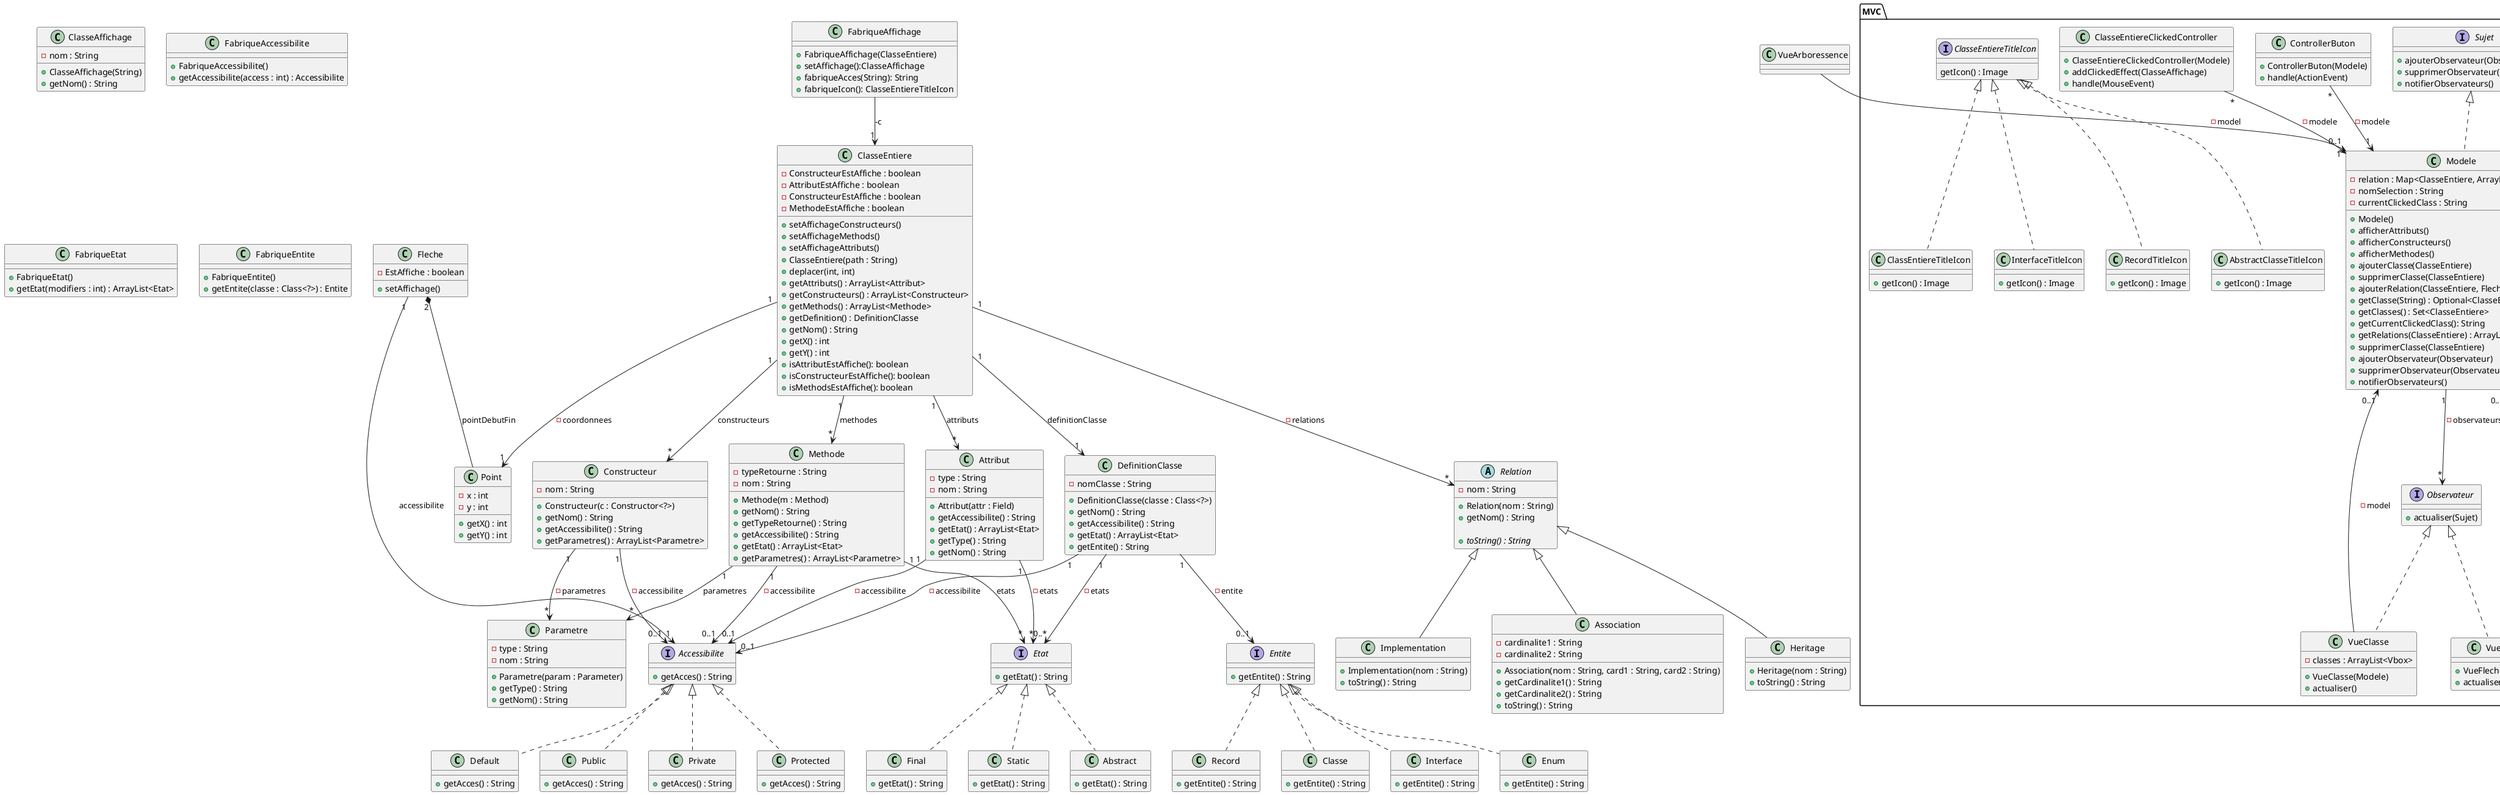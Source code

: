 @startuml
'https://plantuml.com/class-diagram

'Modele'
package "MVC"{

    interface Sujet{
        +ajouterObservateur(Observateur)
        +supprimerObservateur(Observateur)
        +notifierObservateurs()
    }

    class Modele implements Sujet{
        - relation : Map<ClasseEntiere, ArrayList<Fleche>>
        - nomSelection : String
        - currentClickedClass : String
        + Modele()
        + afficherAttributs()
        + afficherConstructeurs()
        + afficherMethodes()
        + ajouterClasse(ClasseEntiere)
        + supprimerClasse(ClasseEntiere)
        + ajouterRelation(ClasseEntiere, Fleche)
        + getClasse(String) : Optional<ClasseEntiere>
        + getClasses() : Set<ClasseEntiere>
        + getCurrentClickedClass(): String
        + getRelations(ClasseEntiere) : ArrayList<Fleche>
        + supprimerClasse(ClasseEntiere)
        + ajouterObservateur(Observateur)
        + supprimerObservateur(Observateur)
        + notifierObservateurs()
    }

    'Observateurs'

    interface Observateur{
        +actualiser(Sujet)
    }

    class VueClasse implements Observateur{
        - classes : ArrayList<Vbox>
        +VueClasse(Modele)
        +actualiser()
    }

    class VueFleche implements Observateur{
        +VueFleche(Modele)
        +actualiser()
    }


    'Controlleurs'

    class ControllerButon{
        +ControllerButon(Modele)
        +handle(ActionEvent)
    }

    class ClasseEntiereClickedController{
        + ClasseEntiereClickedController(Modele)
        + addClickedEffect(ClasseAffichage)
        +handle(MouseEvent)
    }

    interface ClasseEntiereTitleIcon{
        getIcon() : Image
    }

    class AbstractClasseTitleIcon implements ClasseEntiereTitleIcon{
        +getIcon() : Image
    }

    class ClassEntiereTitleIcon implements ClasseEntiereTitleIcon{
        +getIcon() : Image
    }

    class InterfaceTitleIcon implements ClasseEntiereTitleIcon{
        +getIcon() : Image
    }

    class RecordTitleIcon implements ClasseEntiereTitleIcon{
        +getIcon() : Image
    }

}
'Classes'
class ClasseAffichage{
    -nom : String
    +ClasseAffichage(String)
    +getNom() : String
}


class ClasseEntiere{
    -ConstructeurEstAffiche : boolean
    -AttributEstAffiche : boolean
    -ConstructeurEstAffiche : boolean
    -MethodeEstAffiche : boolean
    +setAffichageConstructeurs()
    +setAffichageMethods()
    +setAffichageAttributs()
    +ClasseEntiere(path : String)
    +deplacer(int, int)
    +getAttributs() : ArrayList<Attribut>
    +getConstructeurs() : ArrayList<Constructeur>
    +getMethods() : ArrayList<Methode>
    +getDefinition() : DefinitionClasse
    +getNom() : String
    +getX() : int
    +getY() : int
    +isAttributEstAffiche(): boolean
    +isConstructeurEstAffiche(): boolean
    +isMethodsEstAffiche(): boolean
}

'class FabriqueAffichageClasse{
'    +FabriqueAffichageClasse(ClasseEntiere)
'    +getDefinitionAffichage(): HBox
'    +getAttributsAffichage(): HBox
'    +getConstructeurAffichage(): HBox
'    +getMethodesAffichage(): HBox
'}

interface Entite{
    +getEntite() : String
}

class Classe implements Entite{
    +getEntite() : String
}

class Interface implements Entite{
    +getEntite() : String
}

class Enum implements Entite{
    +getEntite() : String
}

class Record implements Entite{
    +getEntite() : String
}



interface Accessibilite{
    +getAcces() : String
}

class Public implements Accessibilite{
    +getAcces() : String
}

class Private implements Accessibilite{
    +getAcces() : String
}

class Protected implements Accessibilite{
    +getAcces() : String
}

class Default implements Accessibilite{
    +getAcces() : String
}

interface Etat{
    +getEtat() : String
}

class Abstract implements Etat{
    +getEtat() : String
}

class Final implements Etat{
    +getEtat() : String
}

class Static implements Etat{
    +getEtat() : String
}

class DefinitionClasse{
    -nomClasse : String

    +DefinitionClasse(classe : Class<?>)
    +getNom() : String
    +getAccessibilite() : String
    +getEtat() : ArrayList<Etat>
    +getEntite() : String
}

class Attribut{
    -type : String
    -nom : String
    +Attribut(attr : Field)
    +getAccessibilite() : String
    +getEtat() : ArrayList<Etat>
    +getType() : String
    +getNom() : String
}

class Methode{
    -typeRetourne : String
    -nom : String

    +Methode(m : Method)
    +getNom() : String
    +getTypeRetourne() : String
    +getAccessibilite() : String
    +getEtat() : ArrayList<Etat>
    +getParametres() : ArrayList<Parametre>
}

class Constructeur {
    - nom : String
    + Constructeur(c : Constructor<?>)
    + getNom() : String
    + getAccessibilite() : String
    + getParametres() : ArrayList<Parametre>
}

class Parametre{
    +Parametre(param : Parameter)
    -type : String
    -nom : String
    +getType() : String
    +getNom() : String
}

class Point{
    - x : int
    - y : int
    + getX() : int
    + getY() : int
}

abstract class Relation {
    - nom : String

    + Relation(nom : String)
    + getNom() : String

    {abstract} + toString() : String
}

class Association extends Relation {
    - cardinalite1 : String
    - cardinalite2 : String

    + Association(nom : String, card1 : String, card2 : String)
    + getCardinalite1() : String
    + getCardinalite2() : String
    + toString() : String
}

class Heritage extends Relation {
    + Heritage(nom : String)
    + toString() : String
}

class Implementation extends Relation {
    + Implementation(nom : String)
    + toString() : String
}

class FabriqueAccessibilite {
    + FabriqueAccessibilite()
    + getAccessibilite(access : int) : Accessibilite
}

class FabriqueAffichage {
    + FabriqueAffichage(ClasseEntiere)
    + setAffichage():ClasseAffichage
    + fabriqueAcces(String): String
    + fabriqueIcon(): ClasseEntiereTitleIcon
}

class FabriqueEtat {
    + FabriqueEtat()
    + getEtat(modifiers : int) : ArrayList<Etat>
}

class FabriqueEntite {
    + FabriqueEntite()
    + getEntite(classe : Class<?>) : Entite
}


class Fleche {
    -EstAffiche : boolean
    +setAffichage()
}


'-----------------------------------'
'Associations'

Modele "1" --> "*" Observateur : -observateurs
VueClasse --> "0..1" Modele : - model
VueFleche --> "0..1" Modele : - model
VueArboressence --> "0..1" Modele : - model
Attribut "1" --> "0..1" Accessibilite : -accessibilite
Attribut "1" --> "*" Etat : -etats
DefinitionClasse "1" --> "0..1" Accessibilite : -accessibilite
DefinitionClasse "1" --> "0..*" Etat : -etats
DefinitionClasse "1" --> "0..1" Entite : -entite
Constructeur "1" --> "0..1" Accessibilite : -accessibilite
Constructeur "1" --> "*" Parametre : -parametres
Methode "1" --> "0..1" Accessibilite : -accessibilite
Methode "1" --> "*" Etat : etats
Methode "1" --> "*" Parametre : parametres
'ClasseEntiere <-- FabriqueAffichageClasse :-Classe
ClasseEntiere "1" --> "1" DefinitionClasse : definitionClasse
ClasseEntiere "1" --> "*" Attribut : attributs
ClasseEntiere "1" --> "*" Methode : methodes
ClasseEntiere "1" --> "*" Constructeur : constructeurs
ClasseEntiere "1" --> "1" Point : -coordonnees
ClasseEntiere "1" --> "*" Relation : -relations
Fleche "1" --> "1" Accessibilite : accessibilite
Fleche "2" *-- Point : pointDebutFin
ControllerButon "*" --> "1" Modele : -modele
ClasseEntiereClickedController "*" --> "1" Modele : -modele
FabriqueAffichage --> "1" ClasseEntiere : -c


@enduml